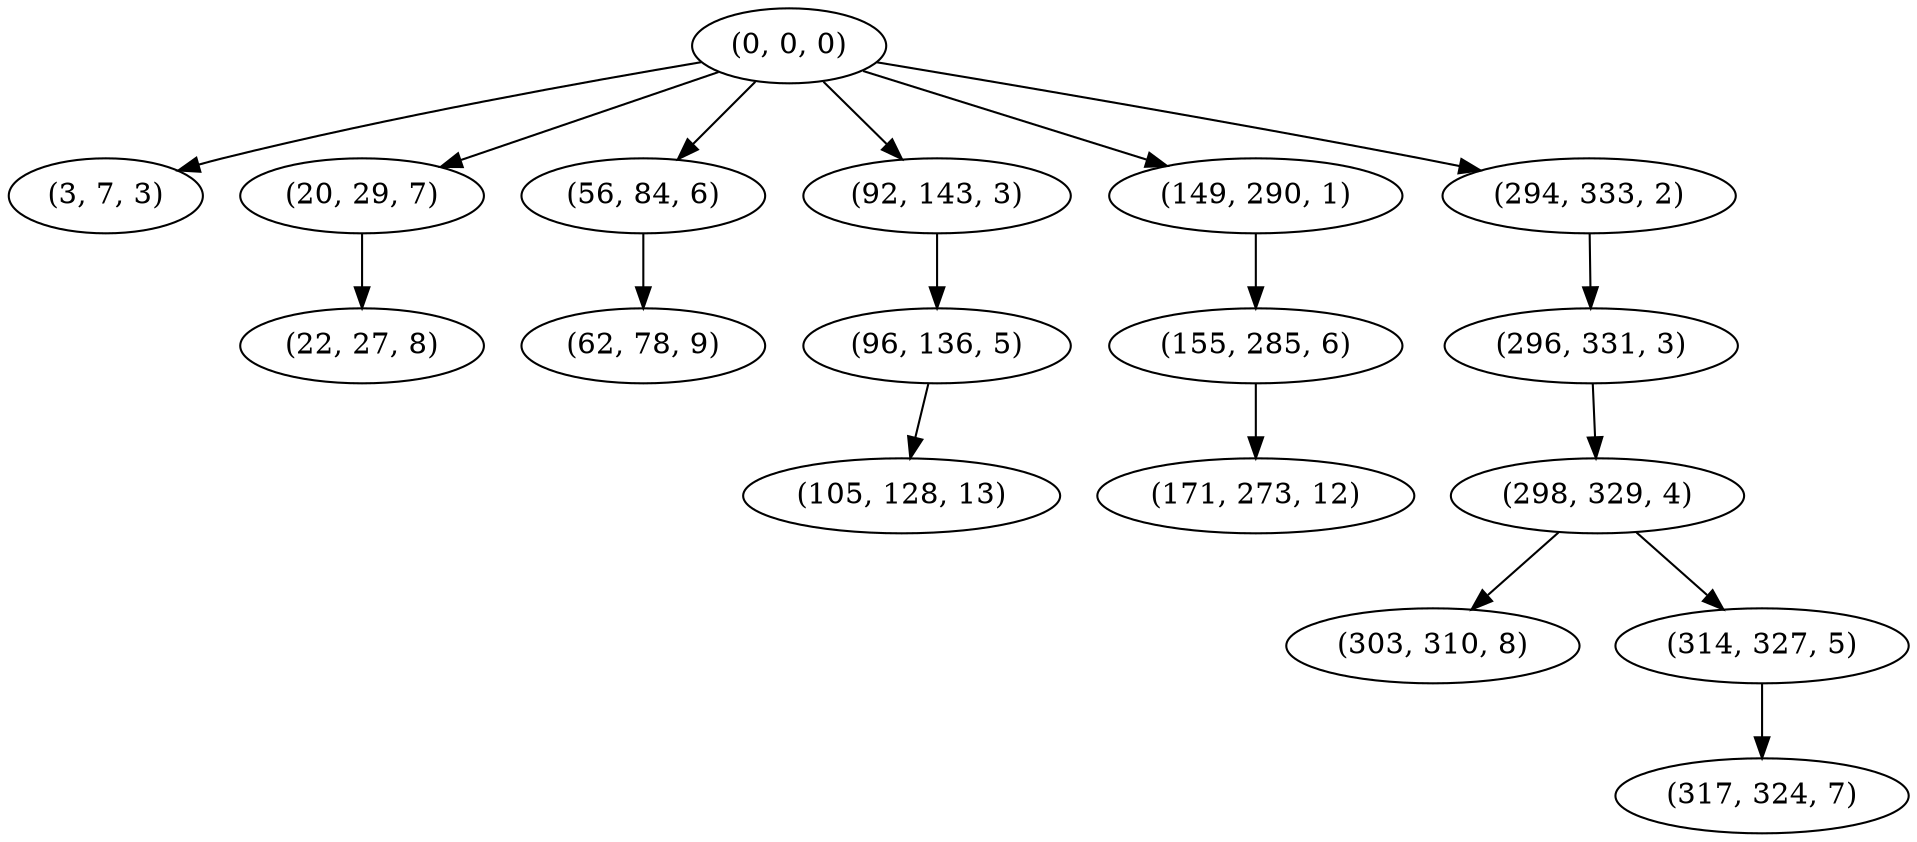 digraph tree {
    "(0, 0, 0)";
    "(3, 7, 3)";
    "(20, 29, 7)";
    "(22, 27, 8)";
    "(56, 84, 6)";
    "(62, 78, 9)";
    "(92, 143, 3)";
    "(96, 136, 5)";
    "(105, 128, 13)";
    "(149, 290, 1)";
    "(155, 285, 6)";
    "(171, 273, 12)";
    "(294, 333, 2)";
    "(296, 331, 3)";
    "(298, 329, 4)";
    "(303, 310, 8)";
    "(314, 327, 5)";
    "(317, 324, 7)";
    "(0, 0, 0)" -> "(3, 7, 3)";
    "(0, 0, 0)" -> "(20, 29, 7)";
    "(0, 0, 0)" -> "(56, 84, 6)";
    "(0, 0, 0)" -> "(92, 143, 3)";
    "(0, 0, 0)" -> "(149, 290, 1)";
    "(0, 0, 0)" -> "(294, 333, 2)";
    "(20, 29, 7)" -> "(22, 27, 8)";
    "(56, 84, 6)" -> "(62, 78, 9)";
    "(92, 143, 3)" -> "(96, 136, 5)";
    "(96, 136, 5)" -> "(105, 128, 13)";
    "(149, 290, 1)" -> "(155, 285, 6)";
    "(155, 285, 6)" -> "(171, 273, 12)";
    "(294, 333, 2)" -> "(296, 331, 3)";
    "(296, 331, 3)" -> "(298, 329, 4)";
    "(298, 329, 4)" -> "(303, 310, 8)";
    "(298, 329, 4)" -> "(314, 327, 5)";
    "(314, 327, 5)" -> "(317, 324, 7)";
}
